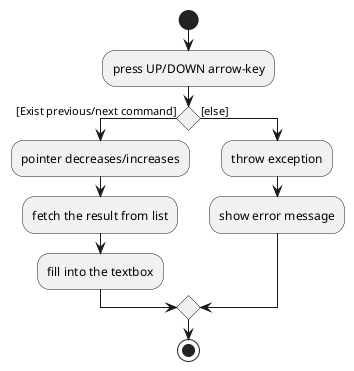 

@startuml

start
:press UP/DOWN arrow-key;

if () then ([Exist previous/next command])
  :pointer decreases/increases;
  :fetch the result from list;
  :fill into the textbox;
else ([else])
  :throw exception;
  :show error message;
endif

stop

@enduml
